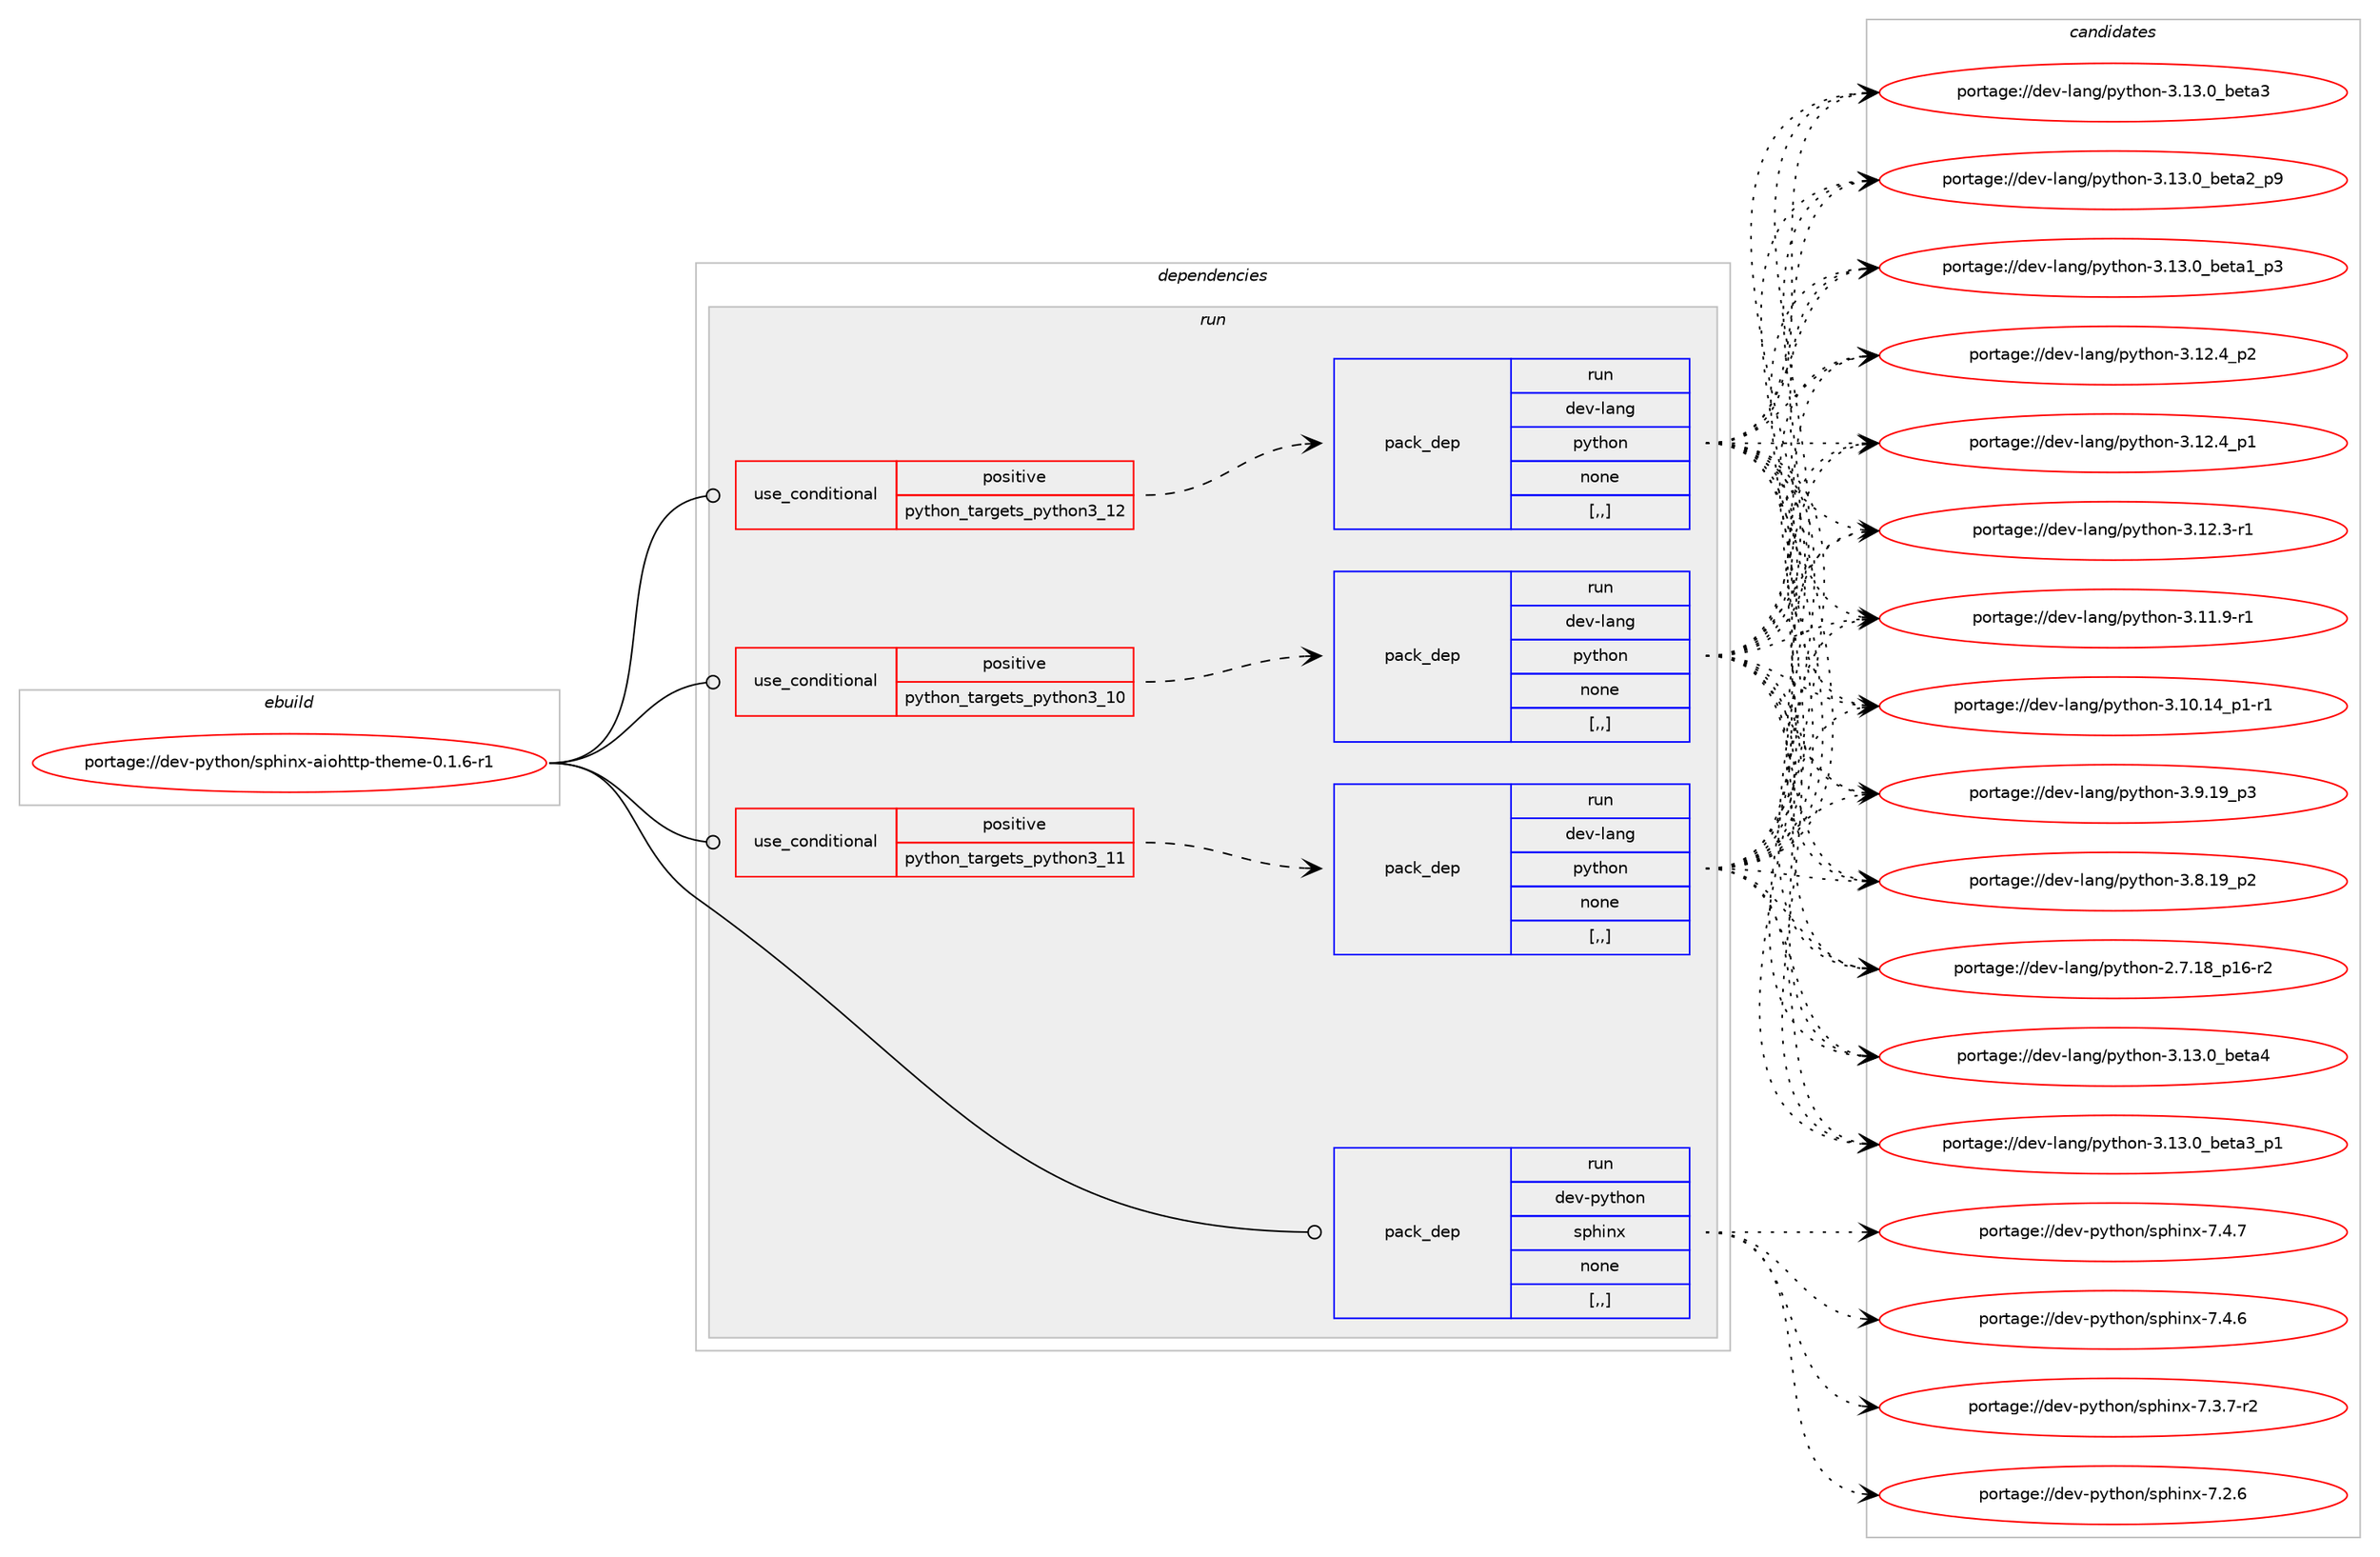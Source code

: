 digraph prolog {

# *************
# Graph options
# *************

newrank=true;
concentrate=true;
compound=true;
graph [rankdir=LR,fontname=Helvetica,fontsize=10,ranksep=1.5];#, ranksep=2.5, nodesep=0.2];
edge  [arrowhead=vee];
node  [fontname=Helvetica,fontsize=10];

# **********
# The ebuild
# **********

subgraph cluster_leftcol {
color=gray;
label=<<i>ebuild</i>>;
id [label="portage://dev-python/sphinx-aiohttp-theme-0.1.6-r1", color=red, width=4, href="../dev-python/sphinx-aiohttp-theme-0.1.6-r1.svg"];
}

# ****************
# The dependencies
# ****************

subgraph cluster_midcol {
color=gray;
label=<<i>dependencies</i>>;
subgraph cluster_compile {
fillcolor="#eeeeee";
style=filled;
label=<<i>compile</i>>;
}
subgraph cluster_compileandrun {
fillcolor="#eeeeee";
style=filled;
label=<<i>compile and run</i>>;
}
subgraph cluster_run {
fillcolor="#eeeeee";
style=filled;
label=<<i>run</i>>;
subgraph cond40085 {
dependency164693 [label=<<TABLE BORDER="0" CELLBORDER="1" CELLSPACING="0" CELLPADDING="4"><TR><TD ROWSPAN="3" CELLPADDING="10">use_conditional</TD></TR><TR><TD>positive</TD></TR><TR><TD>python_targets_python3_10</TD></TR></TABLE>>, shape=none, color=red];
subgraph pack123332 {
dependency164694 [label=<<TABLE BORDER="0" CELLBORDER="1" CELLSPACING="0" CELLPADDING="4" WIDTH="220"><TR><TD ROWSPAN="6" CELLPADDING="30">pack_dep</TD></TR><TR><TD WIDTH="110">run</TD></TR><TR><TD>dev-lang</TD></TR><TR><TD>python</TD></TR><TR><TD>none</TD></TR><TR><TD>[,,]</TD></TR></TABLE>>, shape=none, color=blue];
}
dependency164693:e -> dependency164694:w [weight=20,style="dashed",arrowhead="vee"];
}
id:e -> dependency164693:w [weight=20,style="solid",arrowhead="odot"];
subgraph cond40086 {
dependency164695 [label=<<TABLE BORDER="0" CELLBORDER="1" CELLSPACING="0" CELLPADDING="4"><TR><TD ROWSPAN="3" CELLPADDING="10">use_conditional</TD></TR><TR><TD>positive</TD></TR><TR><TD>python_targets_python3_11</TD></TR></TABLE>>, shape=none, color=red];
subgraph pack123333 {
dependency164696 [label=<<TABLE BORDER="0" CELLBORDER="1" CELLSPACING="0" CELLPADDING="4" WIDTH="220"><TR><TD ROWSPAN="6" CELLPADDING="30">pack_dep</TD></TR><TR><TD WIDTH="110">run</TD></TR><TR><TD>dev-lang</TD></TR><TR><TD>python</TD></TR><TR><TD>none</TD></TR><TR><TD>[,,]</TD></TR></TABLE>>, shape=none, color=blue];
}
dependency164695:e -> dependency164696:w [weight=20,style="dashed",arrowhead="vee"];
}
id:e -> dependency164695:w [weight=20,style="solid",arrowhead="odot"];
subgraph cond40087 {
dependency164697 [label=<<TABLE BORDER="0" CELLBORDER="1" CELLSPACING="0" CELLPADDING="4"><TR><TD ROWSPAN="3" CELLPADDING="10">use_conditional</TD></TR><TR><TD>positive</TD></TR><TR><TD>python_targets_python3_12</TD></TR></TABLE>>, shape=none, color=red];
subgraph pack123334 {
dependency164698 [label=<<TABLE BORDER="0" CELLBORDER="1" CELLSPACING="0" CELLPADDING="4" WIDTH="220"><TR><TD ROWSPAN="6" CELLPADDING="30">pack_dep</TD></TR><TR><TD WIDTH="110">run</TD></TR><TR><TD>dev-lang</TD></TR><TR><TD>python</TD></TR><TR><TD>none</TD></TR><TR><TD>[,,]</TD></TR></TABLE>>, shape=none, color=blue];
}
dependency164697:e -> dependency164698:w [weight=20,style="dashed",arrowhead="vee"];
}
id:e -> dependency164697:w [weight=20,style="solid",arrowhead="odot"];
subgraph pack123335 {
dependency164699 [label=<<TABLE BORDER="0" CELLBORDER="1" CELLSPACING="0" CELLPADDING="4" WIDTH="220"><TR><TD ROWSPAN="6" CELLPADDING="30">pack_dep</TD></TR><TR><TD WIDTH="110">run</TD></TR><TR><TD>dev-python</TD></TR><TR><TD>sphinx</TD></TR><TR><TD>none</TD></TR><TR><TD>[,,]</TD></TR></TABLE>>, shape=none, color=blue];
}
id:e -> dependency164699:w [weight=20,style="solid",arrowhead="odot"];
}
}

# **************
# The candidates
# **************

subgraph cluster_choices {
rank=same;
color=gray;
label=<<i>candidates</i>>;

subgraph choice123332 {
color=black;
nodesep=1;
choice1001011184510897110103471121211161041111104551464951464895981011169752 [label="portage://dev-lang/python-3.13.0_beta4", color=red, width=4,href="../dev-lang/python-3.13.0_beta4.svg"];
choice10010111845108971101034711212111610411111045514649514648959810111697519511249 [label="portage://dev-lang/python-3.13.0_beta3_p1", color=red, width=4,href="../dev-lang/python-3.13.0_beta3_p1.svg"];
choice1001011184510897110103471121211161041111104551464951464895981011169751 [label="portage://dev-lang/python-3.13.0_beta3", color=red, width=4,href="../dev-lang/python-3.13.0_beta3.svg"];
choice10010111845108971101034711212111610411111045514649514648959810111697509511257 [label="portage://dev-lang/python-3.13.0_beta2_p9", color=red, width=4,href="../dev-lang/python-3.13.0_beta2_p9.svg"];
choice10010111845108971101034711212111610411111045514649514648959810111697499511251 [label="portage://dev-lang/python-3.13.0_beta1_p3", color=red, width=4,href="../dev-lang/python-3.13.0_beta1_p3.svg"];
choice100101118451089711010347112121116104111110455146495046529511250 [label="portage://dev-lang/python-3.12.4_p2", color=red, width=4,href="../dev-lang/python-3.12.4_p2.svg"];
choice100101118451089711010347112121116104111110455146495046529511249 [label="portage://dev-lang/python-3.12.4_p1", color=red, width=4,href="../dev-lang/python-3.12.4_p1.svg"];
choice100101118451089711010347112121116104111110455146495046514511449 [label="portage://dev-lang/python-3.12.3-r1", color=red, width=4,href="../dev-lang/python-3.12.3-r1.svg"];
choice100101118451089711010347112121116104111110455146494946574511449 [label="portage://dev-lang/python-3.11.9-r1", color=red, width=4,href="../dev-lang/python-3.11.9-r1.svg"];
choice100101118451089711010347112121116104111110455146494846495295112494511449 [label="portage://dev-lang/python-3.10.14_p1-r1", color=red, width=4,href="../dev-lang/python-3.10.14_p1-r1.svg"];
choice100101118451089711010347112121116104111110455146574649579511251 [label="portage://dev-lang/python-3.9.19_p3", color=red, width=4,href="../dev-lang/python-3.9.19_p3.svg"];
choice100101118451089711010347112121116104111110455146564649579511250 [label="portage://dev-lang/python-3.8.19_p2", color=red, width=4,href="../dev-lang/python-3.8.19_p2.svg"];
choice100101118451089711010347112121116104111110455046554649569511249544511450 [label="portage://dev-lang/python-2.7.18_p16-r2", color=red, width=4,href="../dev-lang/python-2.7.18_p16-r2.svg"];
dependency164694:e -> choice1001011184510897110103471121211161041111104551464951464895981011169752:w [style=dotted,weight="100"];
dependency164694:e -> choice10010111845108971101034711212111610411111045514649514648959810111697519511249:w [style=dotted,weight="100"];
dependency164694:e -> choice1001011184510897110103471121211161041111104551464951464895981011169751:w [style=dotted,weight="100"];
dependency164694:e -> choice10010111845108971101034711212111610411111045514649514648959810111697509511257:w [style=dotted,weight="100"];
dependency164694:e -> choice10010111845108971101034711212111610411111045514649514648959810111697499511251:w [style=dotted,weight="100"];
dependency164694:e -> choice100101118451089711010347112121116104111110455146495046529511250:w [style=dotted,weight="100"];
dependency164694:e -> choice100101118451089711010347112121116104111110455146495046529511249:w [style=dotted,weight="100"];
dependency164694:e -> choice100101118451089711010347112121116104111110455146495046514511449:w [style=dotted,weight="100"];
dependency164694:e -> choice100101118451089711010347112121116104111110455146494946574511449:w [style=dotted,weight="100"];
dependency164694:e -> choice100101118451089711010347112121116104111110455146494846495295112494511449:w [style=dotted,weight="100"];
dependency164694:e -> choice100101118451089711010347112121116104111110455146574649579511251:w [style=dotted,weight="100"];
dependency164694:e -> choice100101118451089711010347112121116104111110455146564649579511250:w [style=dotted,weight="100"];
dependency164694:e -> choice100101118451089711010347112121116104111110455046554649569511249544511450:w [style=dotted,weight="100"];
}
subgraph choice123333 {
color=black;
nodesep=1;
choice1001011184510897110103471121211161041111104551464951464895981011169752 [label="portage://dev-lang/python-3.13.0_beta4", color=red, width=4,href="../dev-lang/python-3.13.0_beta4.svg"];
choice10010111845108971101034711212111610411111045514649514648959810111697519511249 [label="portage://dev-lang/python-3.13.0_beta3_p1", color=red, width=4,href="../dev-lang/python-3.13.0_beta3_p1.svg"];
choice1001011184510897110103471121211161041111104551464951464895981011169751 [label="portage://dev-lang/python-3.13.0_beta3", color=red, width=4,href="../dev-lang/python-3.13.0_beta3.svg"];
choice10010111845108971101034711212111610411111045514649514648959810111697509511257 [label="portage://dev-lang/python-3.13.0_beta2_p9", color=red, width=4,href="../dev-lang/python-3.13.0_beta2_p9.svg"];
choice10010111845108971101034711212111610411111045514649514648959810111697499511251 [label="portage://dev-lang/python-3.13.0_beta1_p3", color=red, width=4,href="../dev-lang/python-3.13.0_beta1_p3.svg"];
choice100101118451089711010347112121116104111110455146495046529511250 [label="portage://dev-lang/python-3.12.4_p2", color=red, width=4,href="../dev-lang/python-3.12.4_p2.svg"];
choice100101118451089711010347112121116104111110455146495046529511249 [label="portage://dev-lang/python-3.12.4_p1", color=red, width=4,href="../dev-lang/python-3.12.4_p1.svg"];
choice100101118451089711010347112121116104111110455146495046514511449 [label="portage://dev-lang/python-3.12.3-r1", color=red, width=4,href="../dev-lang/python-3.12.3-r1.svg"];
choice100101118451089711010347112121116104111110455146494946574511449 [label="portage://dev-lang/python-3.11.9-r1", color=red, width=4,href="../dev-lang/python-3.11.9-r1.svg"];
choice100101118451089711010347112121116104111110455146494846495295112494511449 [label="portage://dev-lang/python-3.10.14_p1-r1", color=red, width=4,href="../dev-lang/python-3.10.14_p1-r1.svg"];
choice100101118451089711010347112121116104111110455146574649579511251 [label="portage://dev-lang/python-3.9.19_p3", color=red, width=4,href="../dev-lang/python-3.9.19_p3.svg"];
choice100101118451089711010347112121116104111110455146564649579511250 [label="portage://dev-lang/python-3.8.19_p2", color=red, width=4,href="../dev-lang/python-3.8.19_p2.svg"];
choice100101118451089711010347112121116104111110455046554649569511249544511450 [label="portage://dev-lang/python-2.7.18_p16-r2", color=red, width=4,href="../dev-lang/python-2.7.18_p16-r2.svg"];
dependency164696:e -> choice1001011184510897110103471121211161041111104551464951464895981011169752:w [style=dotted,weight="100"];
dependency164696:e -> choice10010111845108971101034711212111610411111045514649514648959810111697519511249:w [style=dotted,weight="100"];
dependency164696:e -> choice1001011184510897110103471121211161041111104551464951464895981011169751:w [style=dotted,weight="100"];
dependency164696:e -> choice10010111845108971101034711212111610411111045514649514648959810111697509511257:w [style=dotted,weight="100"];
dependency164696:e -> choice10010111845108971101034711212111610411111045514649514648959810111697499511251:w [style=dotted,weight="100"];
dependency164696:e -> choice100101118451089711010347112121116104111110455146495046529511250:w [style=dotted,weight="100"];
dependency164696:e -> choice100101118451089711010347112121116104111110455146495046529511249:w [style=dotted,weight="100"];
dependency164696:e -> choice100101118451089711010347112121116104111110455146495046514511449:w [style=dotted,weight="100"];
dependency164696:e -> choice100101118451089711010347112121116104111110455146494946574511449:w [style=dotted,weight="100"];
dependency164696:e -> choice100101118451089711010347112121116104111110455146494846495295112494511449:w [style=dotted,weight="100"];
dependency164696:e -> choice100101118451089711010347112121116104111110455146574649579511251:w [style=dotted,weight="100"];
dependency164696:e -> choice100101118451089711010347112121116104111110455146564649579511250:w [style=dotted,weight="100"];
dependency164696:e -> choice100101118451089711010347112121116104111110455046554649569511249544511450:w [style=dotted,weight="100"];
}
subgraph choice123334 {
color=black;
nodesep=1;
choice1001011184510897110103471121211161041111104551464951464895981011169752 [label="portage://dev-lang/python-3.13.0_beta4", color=red, width=4,href="../dev-lang/python-3.13.0_beta4.svg"];
choice10010111845108971101034711212111610411111045514649514648959810111697519511249 [label="portage://dev-lang/python-3.13.0_beta3_p1", color=red, width=4,href="../dev-lang/python-3.13.0_beta3_p1.svg"];
choice1001011184510897110103471121211161041111104551464951464895981011169751 [label="portage://dev-lang/python-3.13.0_beta3", color=red, width=4,href="../dev-lang/python-3.13.0_beta3.svg"];
choice10010111845108971101034711212111610411111045514649514648959810111697509511257 [label="portage://dev-lang/python-3.13.0_beta2_p9", color=red, width=4,href="../dev-lang/python-3.13.0_beta2_p9.svg"];
choice10010111845108971101034711212111610411111045514649514648959810111697499511251 [label="portage://dev-lang/python-3.13.0_beta1_p3", color=red, width=4,href="../dev-lang/python-3.13.0_beta1_p3.svg"];
choice100101118451089711010347112121116104111110455146495046529511250 [label="portage://dev-lang/python-3.12.4_p2", color=red, width=4,href="../dev-lang/python-3.12.4_p2.svg"];
choice100101118451089711010347112121116104111110455146495046529511249 [label="portage://dev-lang/python-3.12.4_p1", color=red, width=4,href="../dev-lang/python-3.12.4_p1.svg"];
choice100101118451089711010347112121116104111110455146495046514511449 [label="portage://dev-lang/python-3.12.3-r1", color=red, width=4,href="../dev-lang/python-3.12.3-r1.svg"];
choice100101118451089711010347112121116104111110455146494946574511449 [label="portage://dev-lang/python-3.11.9-r1", color=red, width=4,href="../dev-lang/python-3.11.9-r1.svg"];
choice100101118451089711010347112121116104111110455146494846495295112494511449 [label="portage://dev-lang/python-3.10.14_p1-r1", color=red, width=4,href="../dev-lang/python-3.10.14_p1-r1.svg"];
choice100101118451089711010347112121116104111110455146574649579511251 [label="portage://dev-lang/python-3.9.19_p3", color=red, width=4,href="../dev-lang/python-3.9.19_p3.svg"];
choice100101118451089711010347112121116104111110455146564649579511250 [label="portage://dev-lang/python-3.8.19_p2", color=red, width=4,href="../dev-lang/python-3.8.19_p2.svg"];
choice100101118451089711010347112121116104111110455046554649569511249544511450 [label="portage://dev-lang/python-2.7.18_p16-r2", color=red, width=4,href="../dev-lang/python-2.7.18_p16-r2.svg"];
dependency164698:e -> choice1001011184510897110103471121211161041111104551464951464895981011169752:w [style=dotted,weight="100"];
dependency164698:e -> choice10010111845108971101034711212111610411111045514649514648959810111697519511249:w [style=dotted,weight="100"];
dependency164698:e -> choice1001011184510897110103471121211161041111104551464951464895981011169751:w [style=dotted,weight="100"];
dependency164698:e -> choice10010111845108971101034711212111610411111045514649514648959810111697509511257:w [style=dotted,weight="100"];
dependency164698:e -> choice10010111845108971101034711212111610411111045514649514648959810111697499511251:w [style=dotted,weight="100"];
dependency164698:e -> choice100101118451089711010347112121116104111110455146495046529511250:w [style=dotted,weight="100"];
dependency164698:e -> choice100101118451089711010347112121116104111110455146495046529511249:w [style=dotted,weight="100"];
dependency164698:e -> choice100101118451089711010347112121116104111110455146495046514511449:w [style=dotted,weight="100"];
dependency164698:e -> choice100101118451089711010347112121116104111110455146494946574511449:w [style=dotted,weight="100"];
dependency164698:e -> choice100101118451089711010347112121116104111110455146494846495295112494511449:w [style=dotted,weight="100"];
dependency164698:e -> choice100101118451089711010347112121116104111110455146574649579511251:w [style=dotted,weight="100"];
dependency164698:e -> choice100101118451089711010347112121116104111110455146564649579511250:w [style=dotted,weight="100"];
dependency164698:e -> choice100101118451089711010347112121116104111110455046554649569511249544511450:w [style=dotted,weight="100"];
}
subgraph choice123335 {
color=black;
nodesep=1;
choice1001011184511212111610411111047115112104105110120455546524655 [label="portage://dev-python/sphinx-7.4.7", color=red, width=4,href="../dev-python/sphinx-7.4.7.svg"];
choice1001011184511212111610411111047115112104105110120455546524654 [label="portage://dev-python/sphinx-7.4.6", color=red, width=4,href="../dev-python/sphinx-7.4.6.svg"];
choice10010111845112121116104111110471151121041051101204555465146554511450 [label="portage://dev-python/sphinx-7.3.7-r2", color=red, width=4,href="../dev-python/sphinx-7.3.7-r2.svg"];
choice1001011184511212111610411111047115112104105110120455546504654 [label="portage://dev-python/sphinx-7.2.6", color=red, width=4,href="../dev-python/sphinx-7.2.6.svg"];
dependency164699:e -> choice1001011184511212111610411111047115112104105110120455546524655:w [style=dotted,weight="100"];
dependency164699:e -> choice1001011184511212111610411111047115112104105110120455546524654:w [style=dotted,weight="100"];
dependency164699:e -> choice10010111845112121116104111110471151121041051101204555465146554511450:w [style=dotted,weight="100"];
dependency164699:e -> choice1001011184511212111610411111047115112104105110120455546504654:w [style=dotted,weight="100"];
}
}

}
